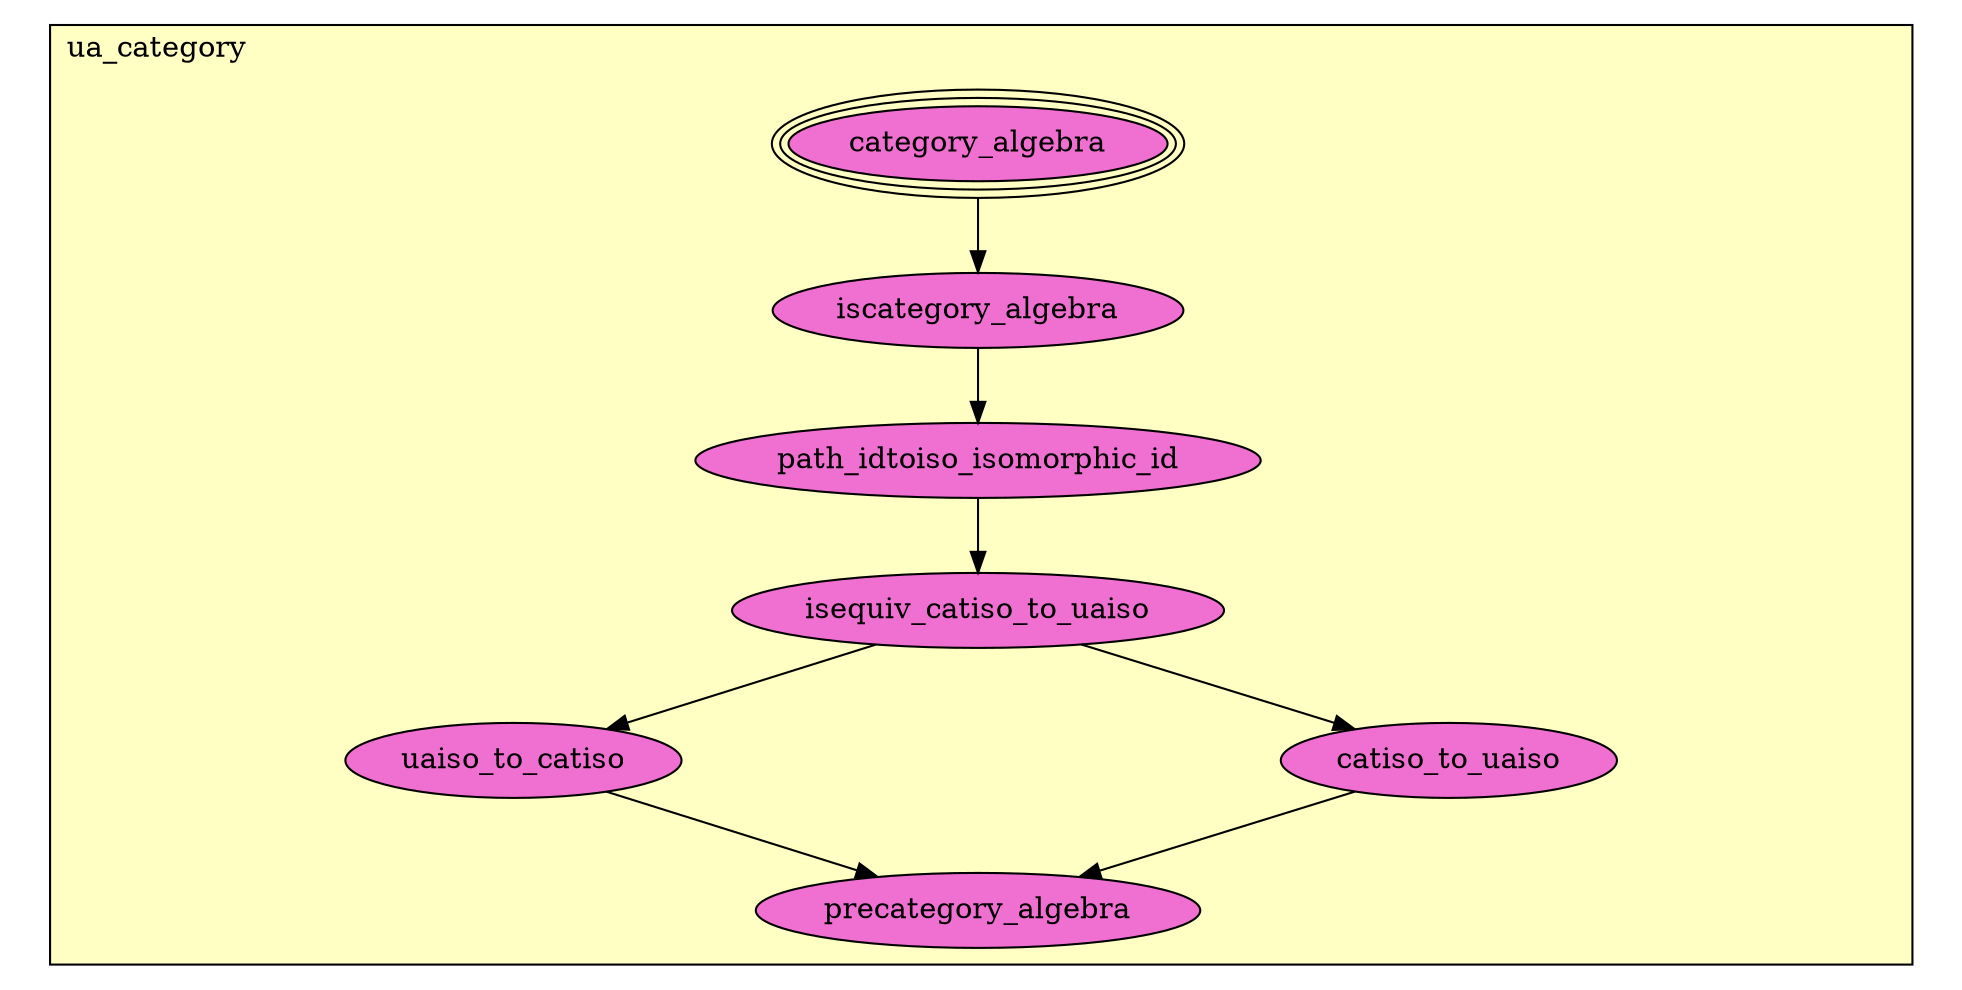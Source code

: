 digraph HoTT_Classes_categories_ua_category {
  graph [ratio=0.5]
  node [style=filled]
ua_category_category_algebra [label="category_algebra", URL=<ua_category.html#category_algebra>, peripheries=3, fillcolor="#F070D1"] ;
ua_category_iscategory_algebra [label="iscategory_algebra", URL=<ua_category.html#iscategory_algebra>, fillcolor="#F070D1"] ;
ua_category_path_idtoiso_isomorphic_id [label="path_idtoiso_isomorphic_id", URL=<ua_category.html#path_idtoiso_isomorphic_id>, fillcolor="#F070D1"] ;
ua_category_isequiv_catiso_to_uaiso [label="isequiv_catiso_to_uaiso", URL=<ua_category.html#isequiv_catiso_to_uaiso>, fillcolor="#F070D1"] ;
ua_category_uaiso_to_catiso [label="uaiso_to_catiso", URL=<ua_category.html#uaiso_to_catiso>, fillcolor="#F070D1"] ;
ua_category_catiso_to_uaiso [label="catiso_to_uaiso", URL=<ua_category.html#catiso_to_uaiso>, fillcolor="#F070D1"] ;
ua_category_precategory_algebra [label="precategory_algebra", URL=<ua_category.html#precategory_algebra>, fillcolor="#F070D1"] ;
  ua_category_category_algebra -> ua_category_iscategory_algebra [] ;
  ua_category_iscategory_algebra -> ua_category_path_idtoiso_isomorphic_id [] ;
  ua_category_path_idtoiso_isomorphic_id -> ua_category_isequiv_catiso_to_uaiso [] ;
  ua_category_isequiv_catiso_to_uaiso -> ua_category_uaiso_to_catiso [] ;
  ua_category_isequiv_catiso_to_uaiso -> ua_category_catiso_to_uaiso [] ;
  ua_category_uaiso_to_catiso -> ua_category_precategory_algebra [] ;
  ua_category_catiso_to_uaiso -> ua_category_precategory_algebra [] ;
subgraph cluster_ua_category { label="ua_category"; fillcolor="#FFFFC3"; labeljust=l; style=filled 
ua_category_precategory_algebra; ua_category_catiso_to_uaiso; ua_category_uaiso_to_catiso; ua_category_isequiv_catiso_to_uaiso; ua_category_path_idtoiso_isomorphic_id; ua_category_iscategory_algebra; ua_category_category_algebra; };
} /* END */
